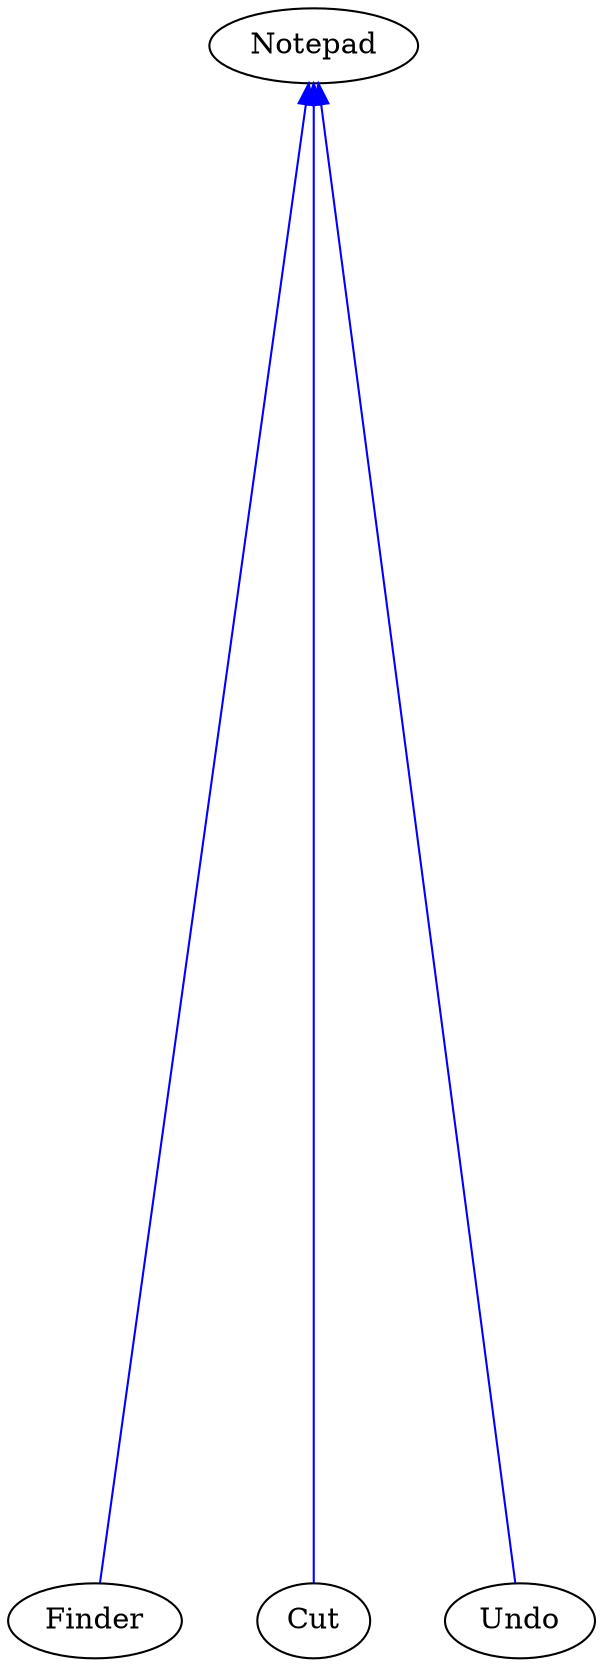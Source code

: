 digraph G {
  compound = true;
  rankdir = "BT"; 
  nodesep= 0.5;
  ranksep =  10; 

 // CO-OCCURENCE GROUPS 

 // IMPLICATION 
//"A" -> "B" [lhead = cluster_0;color="blue"]
"Finder" -> "Notepad"[color="blue"]
"Cut" -> "Notepad"[color="blue"]
"Undo" -> "Notepad"[color="blue"]

 // MUTEX 
//"A" ->! "C" [arrowhead=invdot;color="red";] 
}